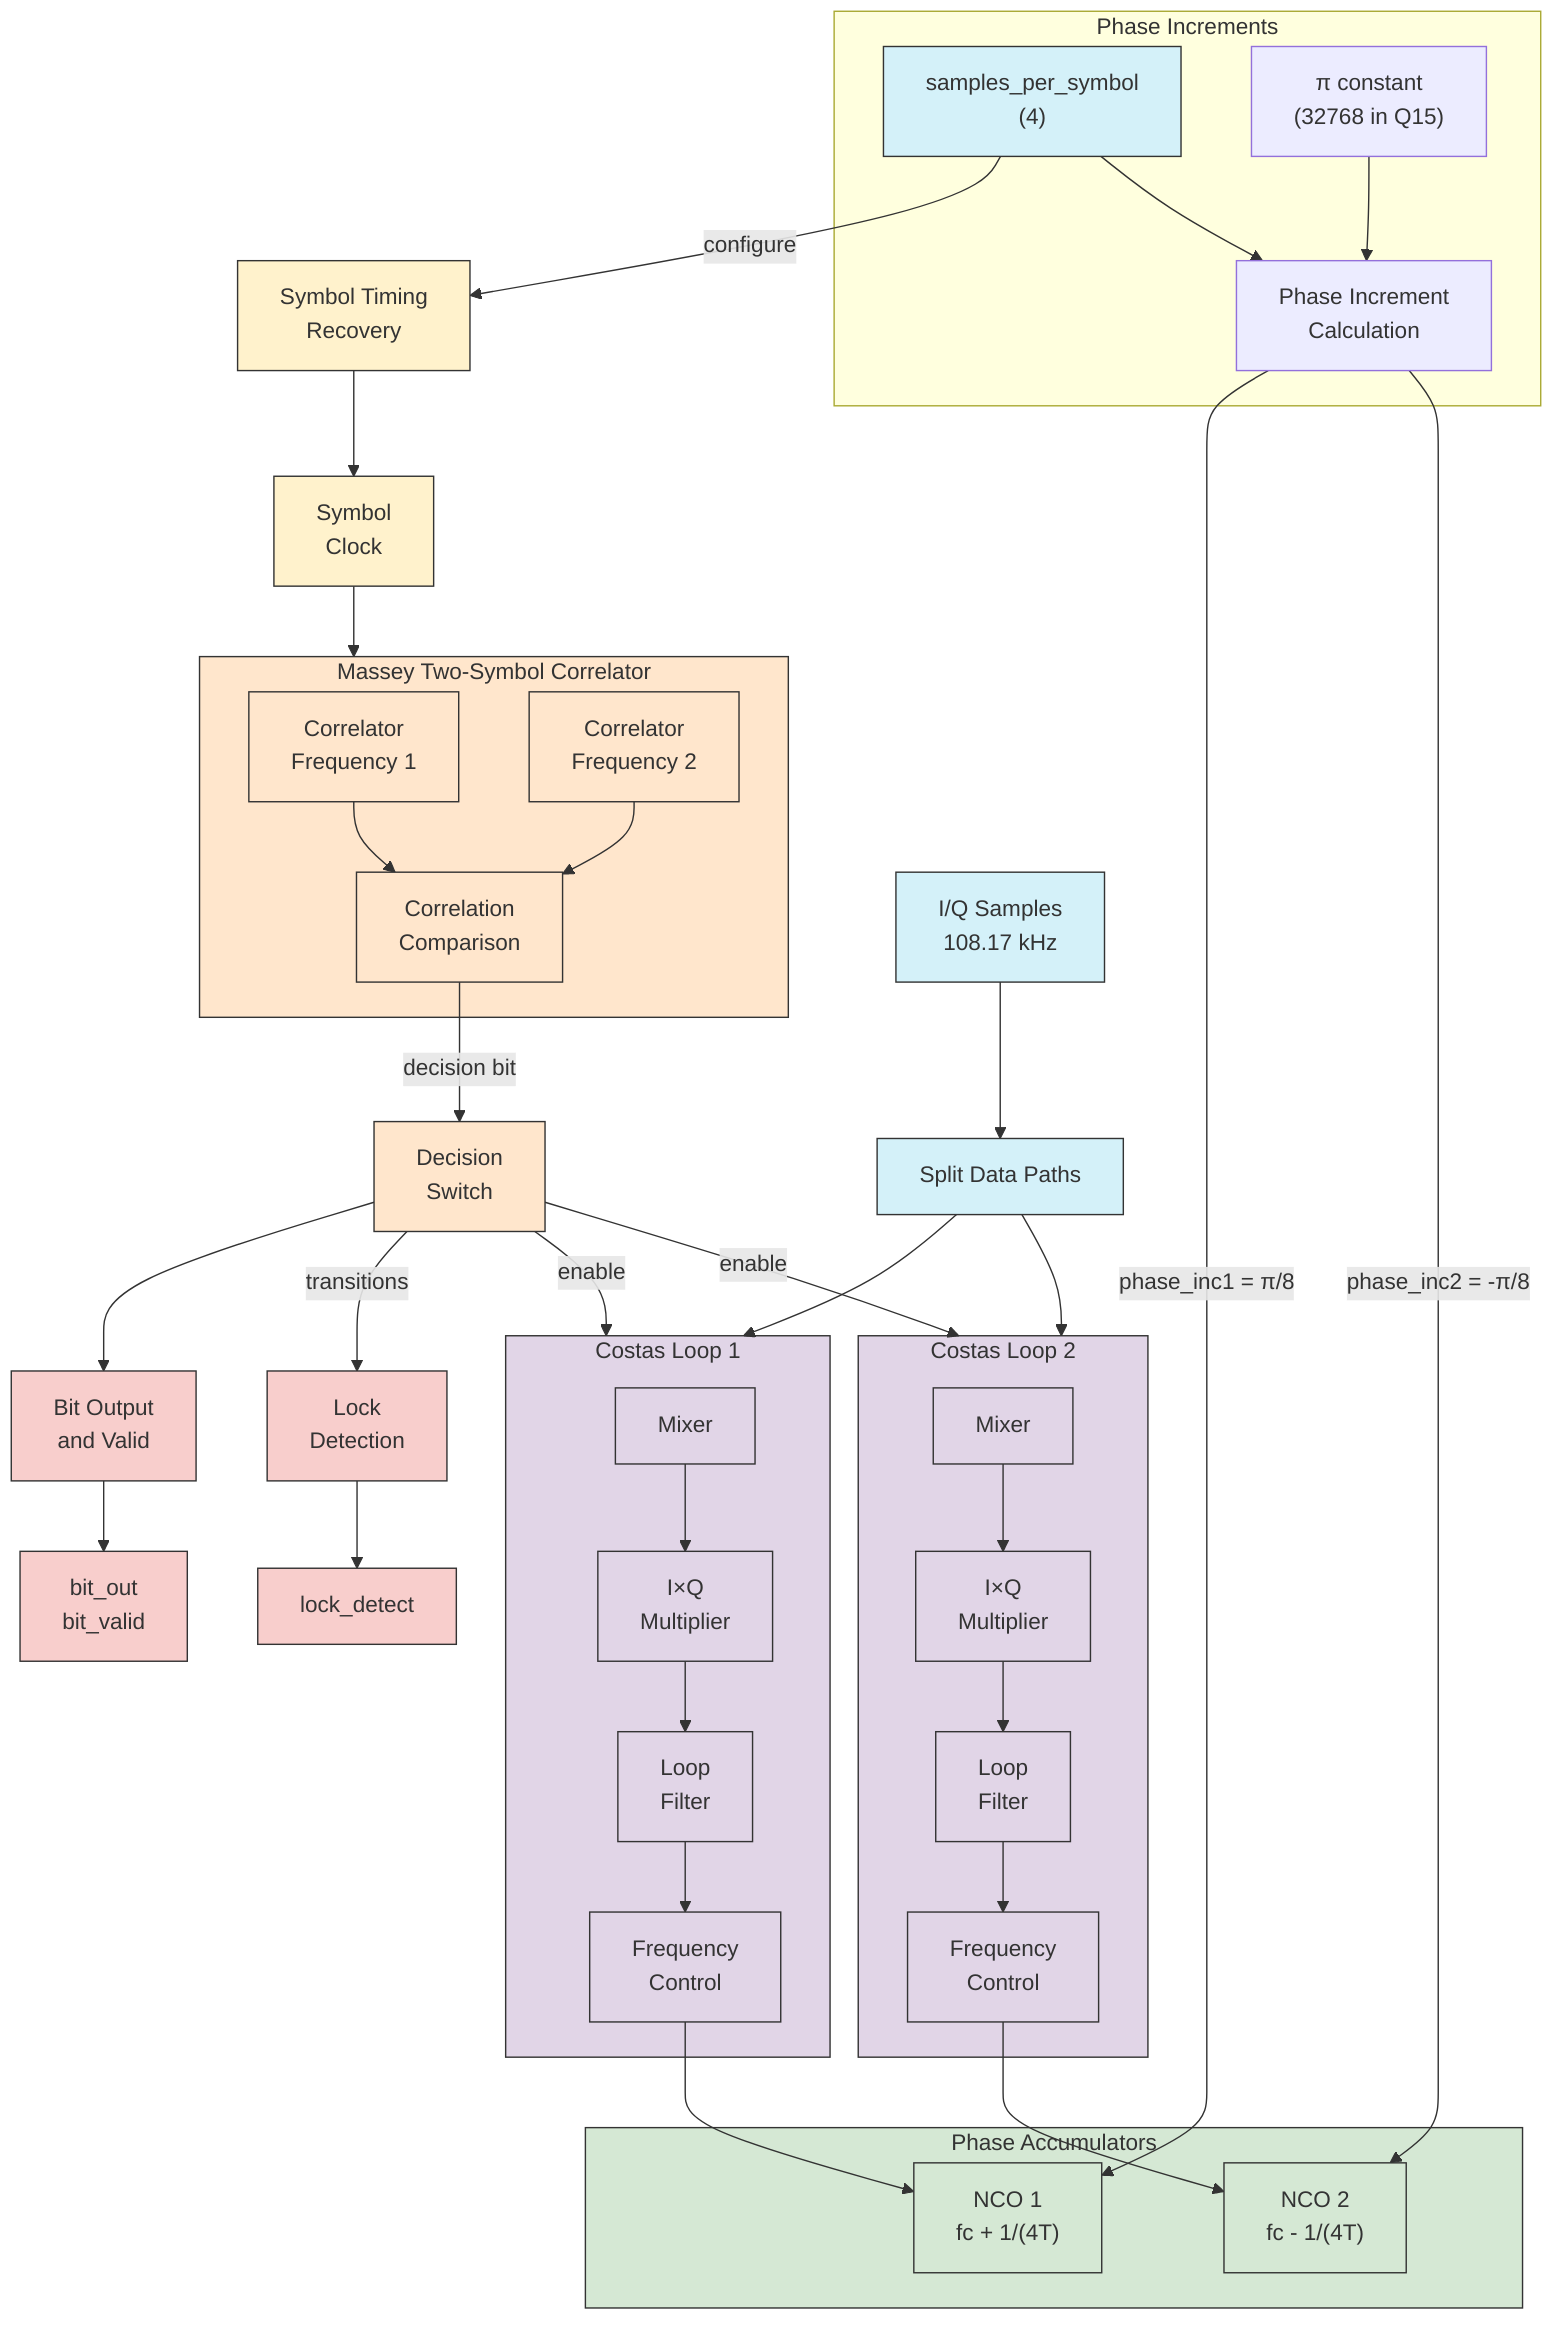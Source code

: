 flowchart TD
    classDef input fill:#d4f1f9,stroke:#333
    classDef oscillator fill:#d5e8d4,stroke:#333
    classDef costas fill:#e1d5e7,stroke:#333
    classDef decision fill:#ffe6cc,stroke:#333
    classDef timing fill:#fff2cc,stroke:#333
    classDef output fill:#f8cecc,stroke:#333

    %% Inputs
    IQ["I/Q Samples\n108.17 kHz"] --> SplitPaths
    SPS["samples_per_symbol\n(4)"] -->|"configure"| TimingRecovery
    class IQ input
    class SPS input

    %% Path splitting and NCO generation
    SplitPaths["Split Data Paths"] --> Loop1 & Loop2
    class SplitPaths input
    
    subgraph NCOs["Phase Accumulators"]
        direction LR
        NCO1["NCO 1\nfc + 1/(4T)"] 
        NCO2["NCO 2\nfc - 1/(4T)"]
    end
    class NCOs oscillator
    class NCO1 oscillator
    class NCO2 oscillator

    %% Calculation of phase increments
    subgraph PhaseIncs["Phase Increments"]
        PI["π constant\n(32768 in Q15)"] --> PhaseCalc
        SPS --> PhaseCalc["Phase Increment\nCalculation"]
        PhaseCalc -->|"phase_inc1 = π/8"| NCO1
        PhaseCalc -->|"phase_inc2 = -π/8"| NCO2
    end

    %% Costas loops
    subgraph Loop1["Costas Loop 1"]
        direction TB
        Mix1["Mixer"] --> Mult1["I×Q\nMultiplier"] --> Filt1["Loop\nFilter"] --> Freq1["Frequency\nControl"]
        Freq1 --> NCO1
    end
    class Loop1 costas
    class Mix1 costas
    class Mult1 costas
    class Filt1 costas
    class Freq1 costas

    subgraph Loop2["Costas Loop 2"]
        direction TB
        Mix2["Mixer"] --> Mult2["I×Q\nMultiplier"] --> Filt2["Loop\nFilter"] --> Freq2["Frequency\nControl"]
        Freq2 --> NCO2
    end
    class Loop2 costas
    class Mix2 costas
    class Mult2 costas
    class Filt2 costas
    class Freq2 costas

    %% Timing recovery
    TimingRecovery["Symbol Timing\nRecovery"] --> SymbolClock
    class TimingRecovery timing

    %% Decision logic
    SymbolClock["Symbol\nClock"] --> Correlator
    class SymbolClock timing

    subgraph Correlator["Massey Two-Symbol Correlator"]
        Correlate1["Correlator\nFrequency 1"]
        Correlate2["Correlator\nFrequency 2"]
        Compare["Correlation\nComparison"]
        Correlate1 & Correlate2 --> Compare
    end
    class Correlator decision
    class Correlate1 decision
    class Correlate2 decision
    class Compare decision

    %% Decision switching
    Compare -->|"decision bit"| DecisionSwitch["Decision\nSwitch"]
    DecisionSwitch -->|"enable"| Loop1
    DecisionSwitch -->|"enable"| Loop2
    DecisionSwitch --> BitOutput
    class DecisionSwitch decision

    %% Outputs
    BitOutput["Bit Output\nand Valid"] --> OutputPorts["bit_out\nbit_valid"]
    class BitOutput output
    class OutputPorts output

    %% Lock detection
    DecisionSwitch -->|"transitions"| LockDetect["Lock\nDetection"] --> LockOut["lock_detect"]
    class LockDetect output
    class LockOut output